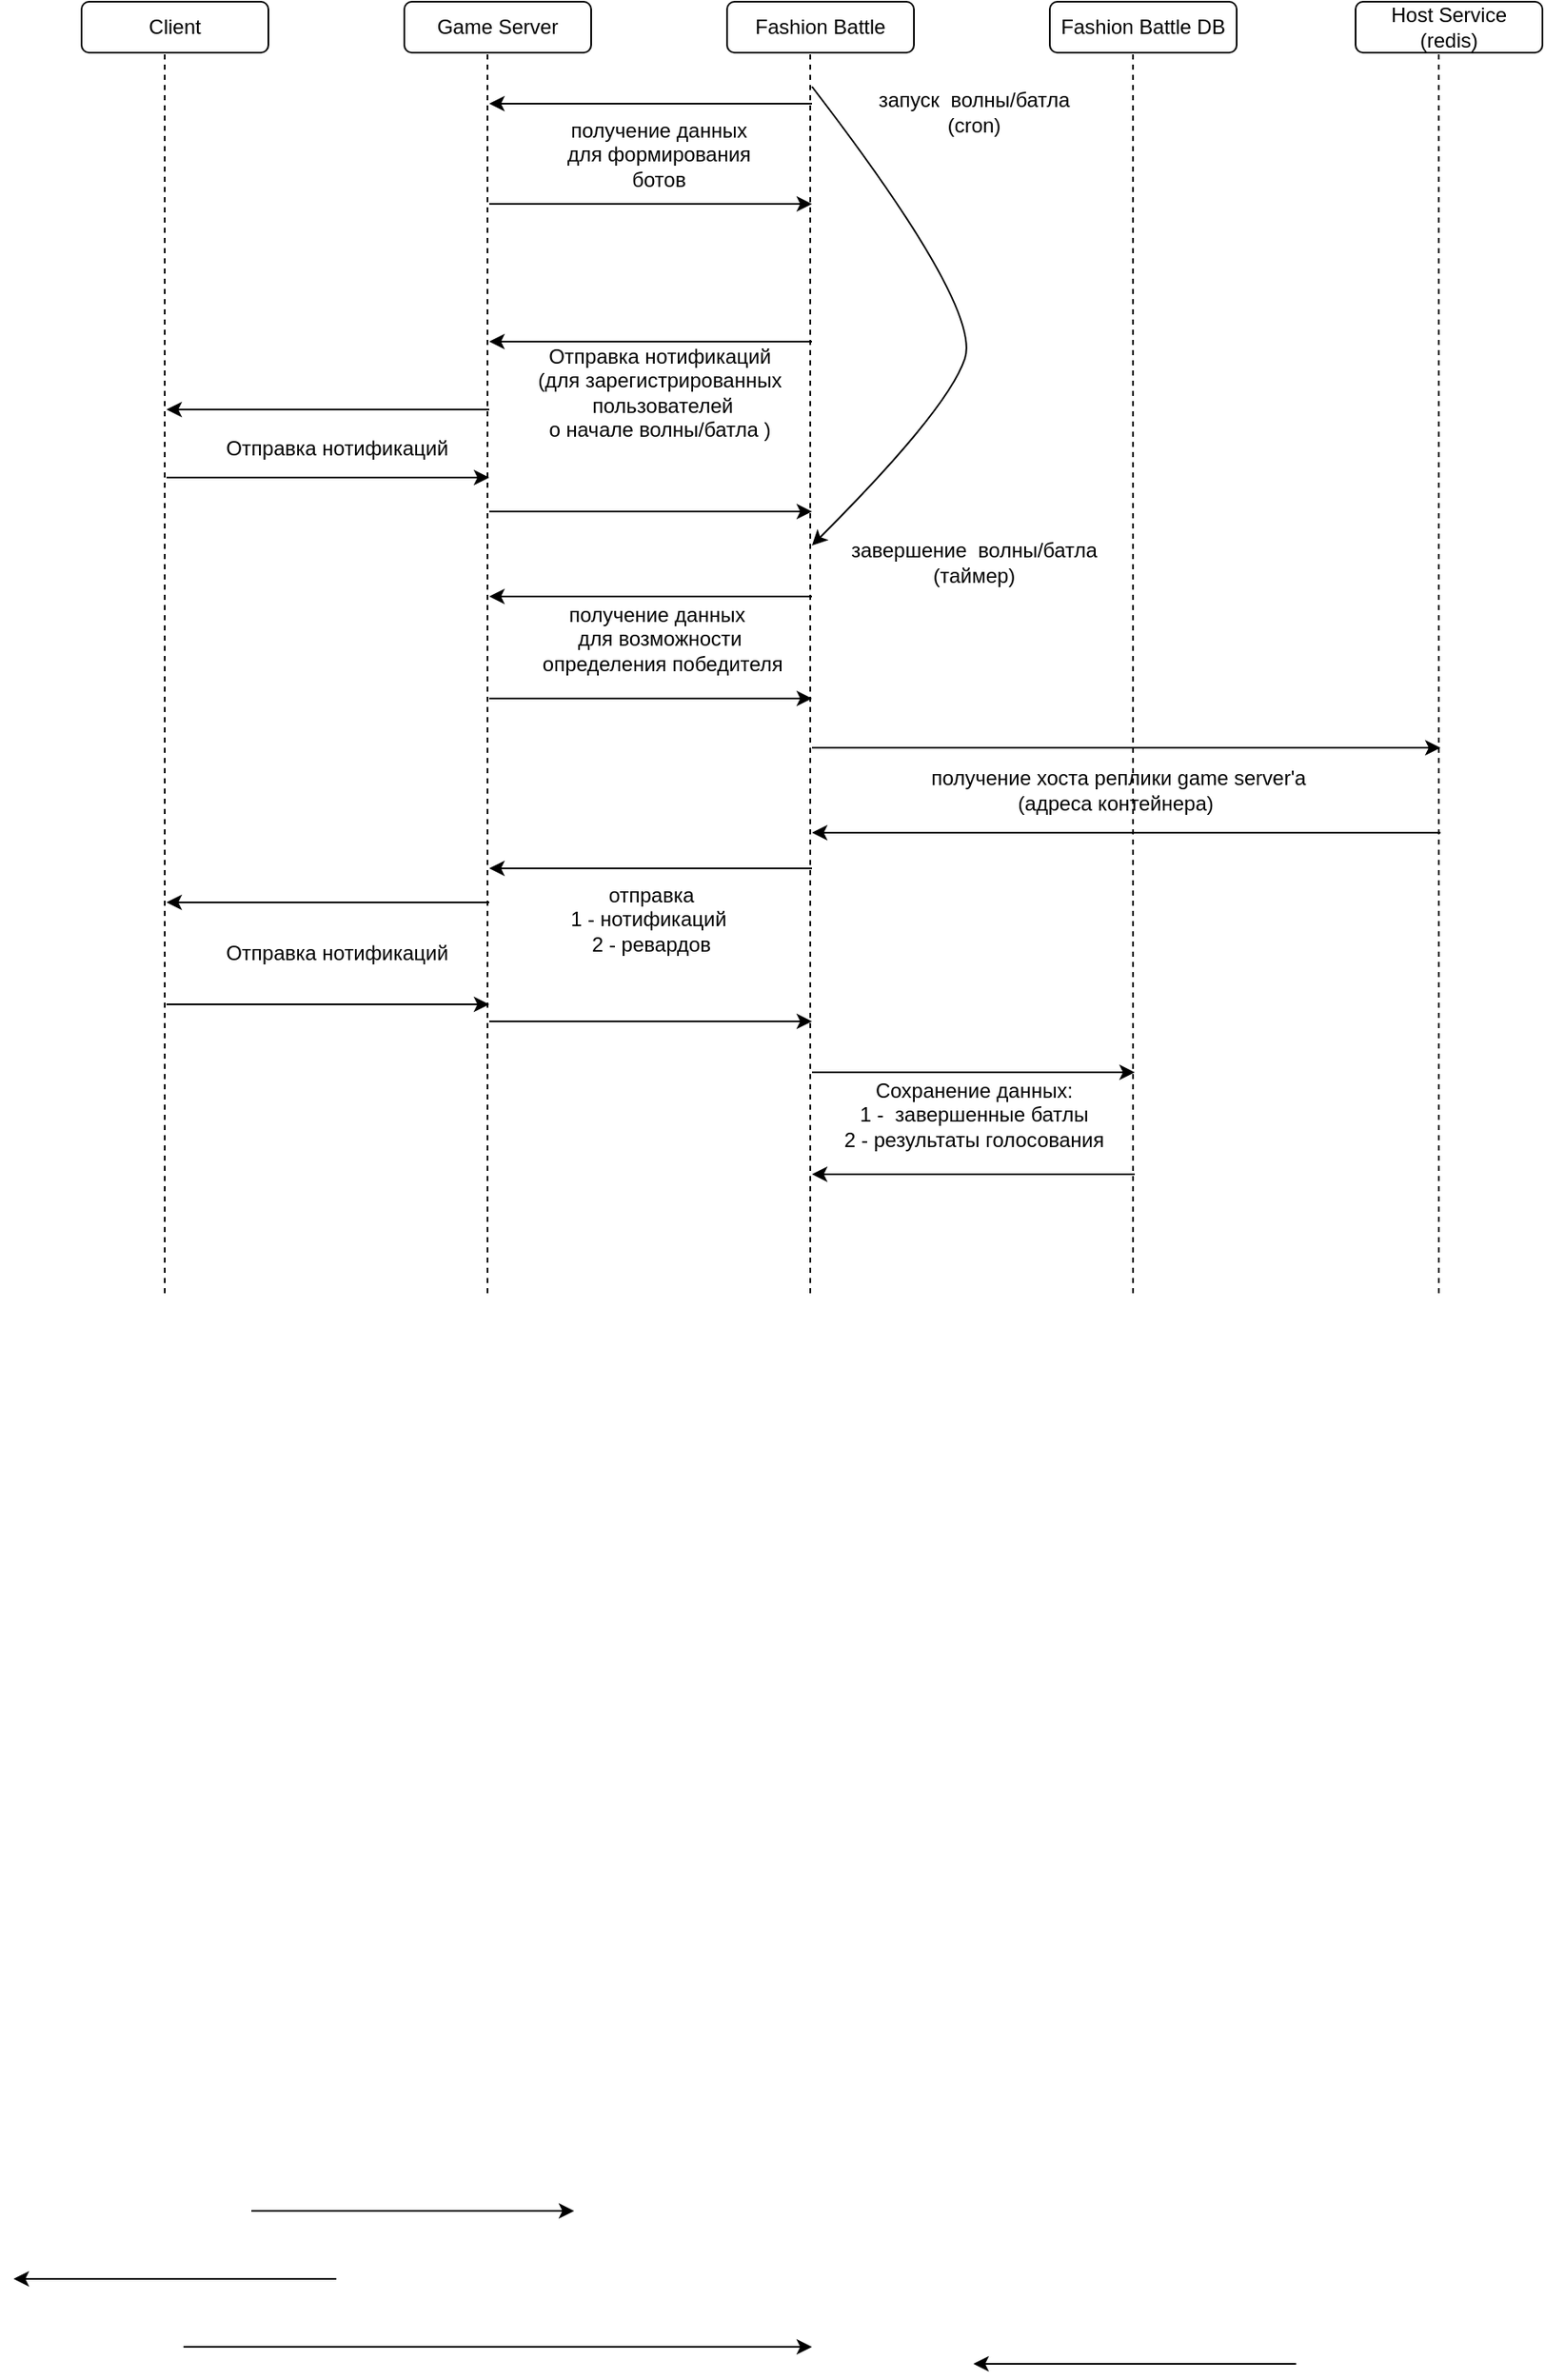 <mxfile version="18.1.1" type="github">
  <diagram id="arBlb-ileUVmtEjhMgGG" name="Page-1">
    <mxGraphModel dx="2125" dy="842" grid="1" gridSize="10" guides="1" tooltips="1" connect="1" arrows="1" fold="1" page="1" pageScale="1" pageWidth="827" pageHeight="1169" math="0" shadow="0">
      <root>
        <mxCell id="0" />
        <mxCell id="1" parent="0" />
        <mxCell id="awskn3debd0M3V9qXx4j-1" value="Game Server" style="rounded=1;whiteSpace=wrap;html=1;" vertex="1" parent="1">
          <mxGeometry x="190" y="80" width="110" height="30" as="geometry" />
        </mxCell>
        <mxCell id="awskn3debd0M3V9qXx4j-2" value="" style="endArrow=none;dashed=1;html=1;rounded=0;entryX=0.445;entryY=1.033;entryDx=0;entryDy=0;entryPerimeter=0;" edge="1" parent="1" target="awskn3debd0M3V9qXx4j-1">
          <mxGeometry width="50" height="50" relative="1" as="geometry">
            <mxPoint x="239" y="840" as="sourcePoint" />
            <mxPoint x="510" y="370" as="targetPoint" />
          </mxGeometry>
        </mxCell>
        <mxCell id="awskn3debd0M3V9qXx4j-5" value="" style="endArrow=classic;html=1;rounded=0;" edge="1" parent="1">
          <mxGeometry width="50" height="50" relative="1" as="geometry">
            <mxPoint x="100" y="1380" as="sourcePoint" />
            <mxPoint x="290" y="1380" as="targetPoint" />
          </mxGeometry>
        </mxCell>
        <mxCell id="awskn3debd0M3V9qXx4j-6" value="Client" style="rounded=1;whiteSpace=wrap;html=1;" vertex="1" parent="1">
          <mxGeometry y="80" width="110" height="30" as="geometry" />
        </mxCell>
        <mxCell id="awskn3debd0M3V9qXx4j-7" value="" style="endArrow=none;dashed=1;html=1;rounded=0;entryX=0.445;entryY=1.033;entryDx=0;entryDy=0;entryPerimeter=0;" edge="1" parent="1" target="awskn3debd0M3V9qXx4j-6">
          <mxGeometry width="50" height="50" relative="1" as="geometry">
            <mxPoint x="49" y="840" as="sourcePoint" />
            <mxPoint x="140" y="370" as="targetPoint" />
          </mxGeometry>
        </mxCell>
        <mxCell id="awskn3debd0M3V9qXx4j-9" value="Fashion Battle" style="rounded=1;whiteSpace=wrap;html=1;" vertex="1" parent="1">
          <mxGeometry x="380" y="80" width="110" height="30" as="geometry" />
        </mxCell>
        <mxCell id="awskn3debd0M3V9qXx4j-10" value="" style="endArrow=none;dashed=1;html=1;rounded=0;entryX=0.445;entryY=1.033;entryDx=0;entryDy=0;entryPerimeter=0;" edge="1" parent="1" target="awskn3debd0M3V9qXx4j-9">
          <mxGeometry width="50" height="50" relative="1" as="geometry">
            <mxPoint x="429" y="840" as="sourcePoint" />
            <mxPoint x="710" y="370" as="targetPoint" />
          </mxGeometry>
        </mxCell>
        <mxCell id="awskn3debd0M3V9qXx4j-12" value="" style="endArrow=classic;html=1;rounded=0;" edge="1" parent="1">
          <mxGeometry width="50" height="50" relative="1" as="geometry">
            <mxPoint x="60" y="1460" as="sourcePoint" />
            <mxPoint x="430" y="1460" as="targetPoint" />
          </mxGeometry>
        </mxCell>
        <mxCell id="awskn3debd0M3V9qXx4j-15" value="Fashion Battle DB" style="rounded=1;whiteSpace=wrap;html=1;" vertex="1" parent="1">
          <mxGeometry x="570" y="80" width="110" height="30" as="geometry" />
        </mxCell>
        <mxCell id="awskn3debd0M3V9qXx4j-16" value="" style="endArrow=none;dashed=1;html=1;rounded=0;entryX=0.445;entryY=1.033;entryDx=0;entryDy=0;entryPerimeter=0;" edge="1" parent="1" target="awskn3debd0M3V9qXx4j-15">
          <mxGeometry width="50" height="50" relative="1" as="geometry">
            <mxPoint x="619" y="840" as="sourcePoint" />
            <mxPoint x="900" y="370" as="targetPoint" />
          </mxGeometry>
        </mxCell>
        <mxCell id="awskn3debd0M3V9qXx4j-18" value="" style="endArrow=classic;html=1;rounded=0;" edge="1" parent="1">
          <mxGeometry width="50" height="50" relative="1" as="geometry">
            <mxPoint x="430" y="430" as="sourcePoint" />
            <mxPoint x="240" y="430" as="targetPoint" />
          </mxGeometry>
        </mxCell>
        <mxCell id="awskn3debd0M3V9qXx4j-21" value="получение данных для формирования ботов" style="whiteSpace=wrap;html=1;dashed=1;fillColor=none;gradientColor=none;strokeColor=none;" vertex="1" parent="1">
          <mxGeometry x="280" y="140" width="120" height="60" as="geometry" />
        </mxCell>
        <mxCell id="awskn3debd0M3V9qXx4j-35" value="запуск &amp;nbsp;волны/батла&lt;br&gt;(cron)" style="text;html=1;align=center;verticalAlign=middle;resizable=0;points=[];autosize=1;strokeColor=none;fillColor=none;" vertex="1" parent="1">
          <mxGeometry x="460" y="130" width="130" height="30" as="geometry" />
        </mxCell>
        <mxCell id="awskn3debd0M3V9qXx4j-36" value="" style="endArrow=classic;html=1;rounded=0;" edge="1" parent="1">
          <mxGeometry width="50" height="50" relative="1" as="geometry">
            <mxPoint x="240" y="490" as="sourcePoint" />
            <mxPoint x="430" y="490" as="targetPoint" />
          </mxGeometry>
        </mxCell>
        <mxCell id="awskn3debd0M3V9qXx4j-37" value="получение данных&amp;nbsp;&lt;br&gt;для возможности&lt;br&gt;&amp;nbsp;определения победителя" style="text;html=1;align=center;verticalAlign=middle;resizable=0;points=[];autosize=1;strokeColor=none;fillColor=none;" vertex="1" parent="1">
          <mxGeometry x="260" y="430" width="160" height="50" as="geometry" />
        </mxCell>
        <mxCell id="awskn3debd0M3V9qXx4j-38" value="" style="endArrow=classic;html=1;rounded=0;" edge="1" parent="1">
          <mxGeometry width="50" height="50" relative="1" as="geometry">
            <mxPoint x="430" y="710" as="sourcePoint" />
            <mxPoint x="620" y="710" as="targetPoint" />
          </mxGeometry>
        </mxCell>
        <mxCell id="awskn3debd0M3V9qXx4j-39" value="Host Service&lt;br&gt;(redis)" style="rounded=1;whiteSpace=wrap;html=1;" vertex="1" parent="1">
          <mxGeometry x="750" y="80" width="110" height="30" as="geometry" />
        </mxCell>
        <mxCell id="awskn3debd0M3V9qXx4j-40" value="" style="endArrow=none;dashed=1;html=1;rounded=0;entryX=0.445;entryY=1.033;entryDx=0;entryDy=0;entryPerimeter=0;" edge="1" parent="1" target="awskn3debd0M3V9qXx4j-39">
          <mxGeometry width="50" height="50" relative="1" as="geometry">
            <mxPoint x="799" y="840" as="sourcePoint" />
            <mxPoint x="1080" y="370" as="targetPoint" />
          </mxGeometry>
        </mxCell>
        <mxCell id="awskn3debd0M3V9qXx4j-41" value="" style="endArrow=classic;html=1;rounded=0;" edge="1" parent="1">
          <mxGeometry width="50" height="50" relative="1" as="geometry">
            <mxPoint x="430" y="519" as="sourcePoint" />
            <mxPoint x="800" y="519" as="targetPoint" />
            <Array as="points">
              <mxPoint x="620" y="519" />
            </Array>
          </mxGeometry>
        </mxCell>
        <mxCell id="awskn3debd0M3V9qXx4j-42" value="" style="endArrow=classic;html=1;rounded=0;" edge="1" parent="1">
          <mxGeometry width="50" height="50" relative="1" as="geometry">
            <mxPoint x="620" y="770" as="sourcePoint" />
            <mxPoint x="430" y="770" as="targetPoint" />
          </mxGeometry>
        </mxCell>
        <mxCell id="awskn3debd0M3V9qXx4j-43" value="Сохранение данных:&lt;br&gt;1 - &amp;nbsp;завершенные батлы&lt;br&gt;2 - результаты голосования" style="text;html=1;align=center;verticalAlign=middle;resizable=0;points=[];autosize=1;strokeColor=none;fillColor=none;" vertex="1" parent="1">
          <mxGeometry x="440" y="710" width="170" height="50" as="geometry" />
        </mxCell>
        <mxCell id="awskn3debd0M3V9qXx4j-44" value="" style="endArrow=classic;html=1;rounded=0;" edge="1" parent="1">
          <mxGeometry width="50" height="50" relative="1" as="geometry">
            <mxPoint x="800" y="569" as="sourcePoint" />
            <mxPoint x="430" y="569" as="targetPoint" />
          </mxGeometry>
        </mxCell>
        <mxCell id="awskn3debd0M3V9qXx4j-45" value="получение хоста реплики game server&#39;а &lt;br&gt;(адреса контейнера)&amp;nbsp;" style="text;html=1;align=center;verticalAlign=middle;resizable=0;points=[];autosize=1;strokeColor=none;fillColor=none;" vertex="1" parent="1">
          <mxGeometry x="490" y="529" width="240" height="30" as="geometry" />
        </mxCell>
        <mxCell id="awskn3debd0M3V9qXx4j-46" value="" style="endArrow=classic;html=1;rounded=0;" edge="1" parent="1">
          <mxGeometry width="50" height="50" relative="1" as="geometry">
            <mxPoint x="715" y="1470" as="sourcePoint" />
            <mxPoint x="525" y="1470" as="targetPoint" />
          </mxGeometry>
        </mxCell>
        <mxCell id="awskn3debd0M3V9qXx4j-47" value="" style="endArrow=classic;html=1;rounded=0;" edge="1" parent="1">
          <mxGeometry width="50" height="50" relative="1" as="geometry">
            <mxPoint x="430" y="590" as="sourcePoint" />
            <mxPoint x="240" y="590" as="targetPoint" />
          </mxGeometry>
        </mxCell>
        <mxCell id="awskn3debd0M3V9qXx4j-49" value="" style="endArrow=classic;html=1;rounded=0;" edge="1" parent="1">
          <mxGeometry width="50" height="50" relative="1" as="geometry">
            <mxPoint x="240" y="199" as="sourcePoint" />
            <mxPoint x="430" y="199" as="targetPoint" />
          </mxGeometry>
        </mxCell>
        <mxCell id="awskn3debd0M3V9qXx4j-50" value="Отправка нотификаций&lt;br&gt;(для зарегистрированных&lt;br&gt;&amp;nbsp;пользователей &lt;br&gt;о начале&amp;nbsp;волны/батла )" style="text;html=1;align=center;verticalAlign=middle;resizable=0;points=[];autosize=1;strokeColor=none;fillColor=none;" vertex="1" parent="1">
          <mxGeometry x="260" y="280" width="160" height="60" as="geometry" />
        </mxCell>
        <mxCell id="awskn3debd0M3V9qXx4j-53" value="" style="endArrow=classic;html=1;rounded=0;" edge="1" parent="1">
          <mxGeometry width="50" height="50" relative="1" as="geometry">
            <mxPoint x="150" y="1420" as="sourcePoint" />
            <mxPoint x="-40" y="1420" as="targetPoint" />
          </mxGeometry>
        </mxCell>
        <mxCell id="awskn3debd0M3V9qXx4j-55" value="" style="endArrow=classic;html=1;rounded=0;" edge="1" parent="1">
          <mxGeometry width="50" height="50" relative="1" as="geometry">
            <mxPoint x="430" y="140" as="sourcePoint" />
            <mxPoint x="240" y="140" as="targetPoint" />
          </mxGeometry>
        </mxCell>
        <mxCell id="awskn3debd0M3V9qXx4j-57" value="" style="endArrow=classic;html=1;rounded=0;" edge="1" parent="1">
          <mxGeometry width="50" height="50" relative="1" as="geometry">
            <mxPoint x="430" y="280" as="sourcePoint" />
            <mxPoint x="240" y="280" as="targetPoint" />
          </mxGeometry>
        </mxCell>
        <mxCell id="awskn3debd0M3V9qXx4j-58" value="" style="endArrow=classic;html=1;rounded=0;" edge="1" parent="1">
          <mxGeometry width="50" height="50" relative="1" as="geometry">
            <mxPoint x="240" y="320" as="sourcePoint" />
            <mxPoint x="50" y="320" as="targetPoint" />
          </mxGeometry>
        </mxCell>
        <mxCell id="awskn3debd0M3V9qXx4j-61" value="" style="endArrow=classic;html=1;rounded=0;" edge="1" parent="1">
          <mxGeometry width="50" height="50" relative="1" as="geometry">
            <mxPoint x="50" y="360" as="sourcePoint" />
            <mxPoint x="240" y="360" as="targetPoint" />
          </mxGeometry>
        </mxCell>
        <mxCell id="awskn3debd0M3V9qXx4j-62" value="Отправка нотификаций&lt;br&gt;&amp;nbsp;" style="text;html=1;align=center;verticalAlign=middle;resizable=0;points=[];autosize=1;strokeColor=none;fillColor=none;" vertex="1" parent="1">
          <mxGeometry x="75" y="335" width="150" height="30" as="geometry" />
        </mxCell>
        <mxCell id="awskn3debd0M3V9qXx4j-63" value="" style="endArrow=classic;html=1;rounded=0;" edge="1" parent="1">
          <mxGeometry width="50" height="50" relative="1" as="geometry">
            <mxPoint x="240" y="380" as="sourcePoint" />
            <mxPoint x="430" y="380" as="targetPoint" />
          </mxGeometry>
        </mxCell>
        <mxCell id="awskn3debd0M3V9qXx4j-65" value="" style="curved=1;endArrow=classic;html=1;rounded=0;" edge="1" parent="1">
          <mxGeometry width="50" height="50" relative="1" as="geometry">
            <mxPoint x="430" y="130" as="sourcePoint" />
            <mxPoint x="430" y="400" as="targetPoint" />
            <Array as="points">
              <mxPoint x="530" y="260" />
              <mxPoint x="510" y="320" />
            </Array>
          </mxGeometry>
        </mxCell>
        <mxCell id="awskn3debd0M3V9qXx4j-66" value="завершение &amp;nbsp;волны/батла&lt;br&gt;(таймер)" style="text;html=1;align=center;verticalAlign=middle;resizable=0;points=[];autosize=1;strokeColor=none;fillColor=none;" vertex="1" parent="1">
          <mxGeometry x="445" y="395" width="160" height="30" as="geometry" />
        </mxCell>
        <mxCell id="awskn3debd0M3V9qXx4j-67" value="отправка &lt;br&gt;1 - нотификаций&amp;nbsp;&lt;br&gt;2 - ревардов" style="text;html=1;align=center;verticalAlign=middle;resizable=0;points=[];autosize=1;strokeColor=none;fillColor=none;" vertex="1" parent="1">
          <mxGeometry x="280" y="595" width="110" height="50" as="geometry" />
        </mxCell>
        <mxCell id="awskn3debd0M3V9qXx4j-68" value="" style="endArrow=classic;html=1;rounded=0;" edge="1" parent="1">
          <mxGeometry width="50" height="50" relative="1" as="geometry">
            <mxPoint x="240" y="610" as="sourcePoint" />
            <mxPoint x="50" y="610" as="targetPoint" />
          </mxGeometry>
        </mxCell>
        <mxCell id="awskn3debd0M3V9qXx4j-69" value="" style="endArrow=classic;html=1;rounded=0;" edge="1" parent="1">
          <mxGeometry width="50" height="50" relative="1" as="geometry">
            <mxPoint x="50" y="670" as="sourcePoint" />
            <mxPoint x="240" y="670" as="targetPoint" />
          </mxGeometry>
        </mxCell>
        <mxCell id="awskn3debd0M3V9qXx4j-70" value="Отправка нотификаций" style="text;html=1;align=center;verticalAlign=middle;resizable=0;points=[];autosize=1;strokeColor=none;fillColor=none;" vertex="1" parent="1">
          <mxGeometry x="75" y="630" width="150" height="20" as="geometry" />
        </mxCell>
        <mxCell id="awskn3debd0M3V9qXx4j-71" value="" style="endArrow=classic;html=1;rounded=0;" edge="1" parent="1">
          <mxGeometry width="50" height="50" relative="1" as="geometry">
            <mxPoint x="240" y="680" as="sourcePoint" />
            <mxPoint x="430" y="680" as="targetPoint" />
          </mxGeometry>
        </mxCell>
      </root>
    </mxGraphModel>
  </diagram>
</mxfile>
